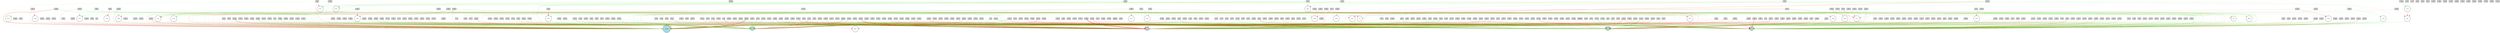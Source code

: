 digraph {
	node [fontsize=9 height=0.2 shape=circle width=0.2]
	x [fillcolor=lightgray shape=box style=filled]
	dx [fillcolor=lightgray shape=box style=filled]
	theta [fillcolor=lightgray shape=box style=filled]
	dtheta [fillcolor=lightgray shape=box style=filled]
	-5 [fillcolor=lightgray shape=box style=filled]
	-6 [fillcolor=lightgray shape=box style=filled]
	-7 [fillcolor=lightgray shape=box style=filled]
	-8 [fillcolor=lightgray shape=box style=filled]
	-9 [fillcolor=lightgray shape=box style=filled]
	-10 [fillcolor=lightgray shape=box style=filled]
	-11 [fillcolor=lightgray shape=box style=filled]
	-12 [fillcolor=lightgray shape=box style=filled]
	-13 [fillcolor=lightgray shape=box style=filled]
	-14 [fillcolor=lightgray shape=box style=filled]
	-15 [fillcolor=lightgray shape=box style=filled]
	-16 [fillcolor=lightgray shape=box style=filled]
	-17 [fillcolor=lightgray shape=box style=filled]
	-18 [fillcolor=lightgray shape=box style=filled]
	-19 [fillcolor=lightgray shape=box style=filled]
	-20 [fillcolor=lightgray shape=box style=filled]
	-21 [fillcolor=lightgray shape=box style=filled]
	-22 [fillcolor=lightgray shape=box style=filled]
	-23 [fillcolor=lightgray shape=box style=filled]
	-24 [fillcolor=lightgray shape=box style=filled]
	-25 [fillcolor=lightgray shape=box style=filled]
	-26 [fillcolor=lightgray shape=box style=filled]
	-27 [fillcolor=lightgray shape=box style=filled]
	-28 [fillcolor=lightgray shape=box style=filled]
	-29 [fillcolor=lightgray shape=box style=filled]
	-30 [fillcolor=lightgray shape=box style=filled]
	-31 [fillcolor=lightgray shape=box style=filled]
	-32 [fillcolor=lightgray shape=box style=filled]
	-33 [fillcolor=lightgray shape=box style=filled]
	-34 [fillcolor=lightgray shape=box style=filled]
	-35 [fillcolor=lightgray shape=box style=filled]
	-36 [fillcolor=lightgray shape=box style=filled]
	-37 [fillcolor=lightgray shape=box style=filled]
	-38 [fillcolor=lightgray shape=box style=filled]
	-39 [fillcolor=lightgray shape=box style=filled]
	-40 [fillcolor=lightgray shape=box style=filled]
	-41 [fillcolor=lightgray shape=box style=filled]
	-42 [fillcolor=lightgray shape=box style=filled]
	-43 [fillcolor=lightgray shape=box style=filled]
	-44 [fillcolor=lightgray shape=box style=filled]
	-45 [fillcolor=lightgray shape=box style=filled]
	-46 [fillcolor=lightgray shape=box style=filled]
	-47 [fillcolor=lightgray shape=box style=filled]
	-48 [fillcolor=lightgray shape=box style=filled]
	-49 [fillcolor=lightgray shape=box style=filled]
	-50 [fillcolor=lightgray shape=box style=filled]
	-51 [fillcolor=lightgray shape=box style=filled]
	-52 [fillcolor=lightgray shape=box style=filled]
	-53 [fillcolor=lightgray shape=box style=filled]
	-54 [fillcolor=lightgray shape=box style=filled]
	-55 [fillcolor=lightgray shape=box style=filled]
	-56 [fillcolor=lightgray shape=box style=filled]
	-57 [fillcolor=lightgray shape=box style=filled]
	-58 [fillcolor=lightgray shape=box style=filled]
	-59 [fillcolor=lightgray shape=box style=filled]
	-60 [fillcolor=lightgray shape=box style=filled]
	-61 [fillcolor=lightgray shape=box style=filled]
	-62 [fillcolor=lightgray shape=box style=filled]
	-63 [fillcolor=lightgray shape=box style=filled]
	-64 [fillcolor=lightgray shape=box style=filled]
	-65 [fillcolor=lightgray shape=box style=filled]
	-66 [fillcolor=lightgray shape=box style=filled]
	-67 [fillcolor=lightgray shape=box style=filled]
	-68 [fillcolor=lightgray shape=box style=filled]
	-69 [fillcolor=lightgray shape=box style=filled]
	-70 [fillcolor=lightgray shape=box style=filled]
	-71 [fillcolor=lightgray shape=box style=filled]
	-72 [fillcolor=lightgray shape=box style=filled]
	-73 [fillcolor=lightgray shape=box style=filled]
	-74 [fillcolor=lightgray shape=box style=filled]
	-75 [fillcolor=lightgray shape=box style=filled]
	-76 [fillcolor=lightgray shape=box style=filled]
	-77 [fillcolor=lightgray shape=box style=filled]
	-78 [fillcolor=lightgray shape=box style=filled]
	-79 [fillcolor=lightgray shape=box style=filled]
	-80 [fillcolor=lightgray shape=box style=filled]
	-81 [fillcolor=lightgray shape=box style=filled]
	-82 [fillcolor=lightgray shape=box style=filled]
	-83 [fillcolor=lightgray shape=box style=filled]
	-84 [fillcolor=lightgray shape=box style=filled]
	-85 [fillcolor=lightgray shape=box style=filled]
	-86 [fillcolor=lightgray shape=box style=filled]
	-87 [fillcolor=lightgray shape=box style=filled]
	-88 [fillcolor=lightgray shape=box style=filled]
	-89 [fillcolor=lightgray shape=box style=filled]
	-90 [fillcolor=lightgray shape=box style=filled]
	-91 [fillcolor=lightgray shape=box style=filled]
	-92 [fillcolor=lightgray shape=box style=filled]
	-93 [fillcolor=lightgray shape=box style=filled]
	-94 [fillcolor=lightgray shape=box style=filled]
	-95 [fillcolor=lightgray shape=box style=filled]
	-96 [fillcolor=lightgray shape=box style=filled]
	-97 [fillcolor=lightgray shape=box style=filled]
	-98 [fillcolor=lightgray shape=box style=filled]
	-99 [fillcolor=lightgray shape=box style=filled]
	-100 [fillcolor=lightgray shape=box style=filled]
	-101 [fillcolor=lightgray shape=box style=filled]
	-102 [fillcolor=lightgray shape=box style=filled]
	-103 [fillcolor=lightgray shape=box style=filled]
	-104 [fillcolor=lightgray shape=box style=filled]
	-105 [fillcolor=lightgray shape=box style=filled]
	-106 [fillcolor=lightgray shape=box style=filled]
	-107 [fillcolor=lightgray shape=box style=filled]
	-108 [fillcolor=lightgray shape=box style=filled]
	-109 [fillcolor=lightgray shape=box style=filled]
	-110 [fillcolor=lightgray shape=box style=filled]
	-111 [fillcolor=lightgray shape=box style=filled]
	-112 [fillcolor=lightgray shape=box style=filled]
	-113 [fillcolor=lightgray shape=box style=filled]
	-114 [fillcolor=lightgray shape=box style=filled]
	-115 [fillcolor=lightgray shape=box style=filled]
	-116 [fillcolor=lightgray shape=box style=filled]
	-117 [fillcolor=lightgray shape=box style=filled]
	-118 [fillcolor=lightgray shape=box style=filled]
	-119 [fillcolor=lightgray shape=box style=filled]
	-120 [fillcolor=lightgray shape=box style=filled]
	-121 [fillcolor=lightgray shape=box style=filled]
	-122 [fillcolor=lightgray shape=box style=filled]
	-123 [fillcolor=lightgray shape=box style=filled]
	-124 [fillcolor=lightgray shape=box style=filled]
	-125 [fillcolor=lightgray shape=box style=filled]
	-126 [fillcolor=lightgray shape=box style=filled]
	-127 [fillcolor=lightgray shape=box style=filled]
	-128 [fillcolor=lightgray shape=box style=filled]
	-129 [fillcolor=lightgray shape=box style=filled]
	-130 [fillcolor=lightgray shape=box style=filled]
	-131 [fillcolor=lightgray shape=box style=filled]
	-132 [fillcolor=lightgray shape=box style=filled]
	-133 [fillcolor=lightgray shape=box style=filled]
	-134 [fillcolor=lightgray shape=box style=filled]
	-135 [fillcolor=lightgray shape=box style=filled]
	-136 [fillcolor=lightgray shape=box style=filled]
	-137 [fillcolor=lightgray shape=box style=filled]
	-138 [fillcolor=lightgray shape=box style=filled]
	-139 [fillcolor=lightgray shape=box style=filled]
	-140 [fillcolor=lightgray shape=box style=filled]
	-141 [fillcolor=lightgray shape=box style=filled]
	-142 [fillcolor=lightgray shape=box style=filled]
	-143 [fillcolor=lightgray shape=box style=filled]
	-144 [fillcolor=lightgray shape=box style=filled]
	-145 [fillcolor=lightgray shape=box style=filled]
	-146 [fillcolor=lightgray shape=box style=filled]
	-147 [fillcolor=lightgray shape=box style=filled]
	-148 [fillcolor=lightgray shape=box style=filled]
	-149 [fillcolor=lightgray shape=box style=filled]
	-150 [fillcolor=lightgray shape=box style=filled]
	-151 [fillcolor=lightgray shape=box style=filled]
	-152 [fillcolor=lightgray shape=box style=filled]
	-153 [fillcolor=lightgray shape=box style=filled]
	-154 [fillcolor=lightgray shape=box style=filled]
	-155 [fillcolor=lightgray shape=box style=filled]
	-156 [fillcolor=lightgray shape=box style=filled]
	-157 [fillcolor=lightgray shape=box style=filled]
	-158 [fillcolor=lightgray shape=box style=filled]
	-159 [fillcolor=lightgray shape=box style=filled]
	-160 [fillcolor=lightgray shape=box style=filled]
	-161 [fillcolor=lightgray shape=box style=filled]
	-162 [fillcolor=lightgray shape=box style=filled]
	-163 [fillcolor=lightgray shape=box style=filled]
	-164 [fillcolor=lightgray shape=box style=filled]
	-165 [fillcolor=lightgray shape=box style=filled]
	-166 [fillcolor=lightgray shape=box style=filled]
	-167 [fillcolor=lightgray shape=box style=filled]
	-168 [fillcolor=lightgray shape=box style=filled]
	-169 [fillcolor=lightgray shape=box style=filled]
	-170 [fillcolor=lightgray shape=box style=filled]
	-171 [fillcolor=lightgray shape=box style=filled]
	-172 [fillcolor=lightgray shape=box style=filled]
	-173 [fillcolor=lightgray shape=box style=filled]
	-174 [fillcolor=lightgray shape=box style=filled]
	-175 [fillcolor=lightgray shape=box style=filled]
	-176 [fillcolor=lightgray shape=box style=filled]
	-177 [fillcolor=lightgray shape=box style=filled]
	-178 [fillcolor=lightgray shape=box style=filled]
	-179 [fillcolor=lightgray shape=box style=filled]
	-180 [fillcolor=lightgray shape=box style=filled]
	-181 [fillcolor=lightgray shape=box style=filled]
	-182 [fillcolor=lightgray shape=box style=filled]
	-183 [fillcolor=lightgray shape=box style=filled]
	-184 [fillcolor=lightgray shape=box style=filled]
	-185 [fillcolor=lightgray shape=box style=filled]
	-186 [fillcolor=lightgray shape=box style=filled]
	-187 [fillcolor=lightgray shape=box style=filled]
	-188 [fillcolor=lightgray shape=box style=filled]
	-189 [fillcolor=lightgray shape=box style=filled]
	-190 [fillcolor=lightgray shape=box style=filled]
	-191 [fillcolor=lightgray shape=box style=filled]
	-192 [fillcolor=lightgray shape=box style=filled]
	-193 [fillcolor=lightgray shape=box style=filled]
	-194 [fillcolor=lightgray shape=box style=filled]
	-195 [fillcolor=lightgray shape=box style=filled]
	-196 [fillcolor=lightgray shape=box style=filled]
	-197 [fillcolor=lightgray shape=box style=filled]
	-198 [fillcolor=lightgray shape=box style=filled]
	-199 [fillcolor=lightgray shape=box style=filled]
	-200 [fillcolor=lightgray shape=box style=filled]
	-201 [fillcolor=lightgray shape=box style=filled]
	-202 [fillcolor=lightgray shape=box style=filled]
	-203 [fillcolor=lightgray shape=box style=filled]
	-204 [fillcolor=lightgray shape=box style=filled]
	-205 [fillcolor=lightgray shape=box style=filled]
	-206 [fillcolor=lightgray shape=box style=filled]
	-207 [fillcolor=lightgray shape=box style=filled]
	-208 [fillcolor=lightgray shape=box style=filled]
	-209 [fillcolor=lightgray shape=box style=filled]
	-210 [fillcolor=lightgray shape=box style=filled]
	-211 [fillcolor=lightgray shape=box style=filled]
	-212 [fillcolor=lightgray shape=box style=filled]
	-213 [fillcolor=lightgray shape=box style=filled]
	-214 [fillcolor=lightgray shape=box style=filled]
	-215 [fillcolor=lightgray shape=box style=filled]
	-216 [fillcolor=lightgray shape=box style=filled]
	-217 [fillcolor=lightgray shape=box style=filled]
	-218 [fillcolor=lightgray shape=box style=filled]
	-219 [fillcolor=lightgray shape=box style=filled]
	-220 [fillcolor=lightgray shape=box style=filled]
	-221 [fillcolor=lightgray shape=box style=filled]
	-222 [fillcolor=lightgray shape=box style=filled]
	-223 [fillcolor=lightgray shape=box style=filled]
	-224 [fillcolor=lightgray shape=box style=filled]
	-225 [fillcolor=lightgray shape=box style=filled]
	-226 [fillcolor=lightgray shape=box style=filled]
	-227 [fillcolor=lightgray shape=box style=filled]
	-228 [fillcolor=lightgray shape=box style=filled]
	-229 [fillcolor=lightgray shape=box style=filled]
	-230 [fillcolor=lightgray shape=box style=filled]
	-231 [fillcolor=lightgray shape=box style=filled]
	-232 [fillcolor=lightgray shape=box style=filled]
	-233 [fillcolor=lightgray shape=box style=filled]
	-234 [fillcolor=lightgray shape=box style=filled]
	-235 [fillcolor=lightgray shape=box style=filled]
	-236 [fillcolor=lightgray shape=box style=filled]
	-237 [fillcolor=lightgray shape=box style=filled]
	-238 [fillcolor=lightgray shape=box style=filled]
	-239 [fillcolor=lightgray shape=box style=filled]
	-240 [fillcolor=lightgray shape=box style=filled]
	-241 [fillcolor=lightgray shape=box style=filled]
	-242 [fillcolor=lightgray shape=box style=filled]
	-243 [fillcolor=lightgray shape=box style=filled]
	-244 [fillcolor=lightgray shape=box style=filled]
	-245 [fillcolor=lightgray shape=box style=filled]
	-246 [fillcolor=lightgray shape=box style=filled]
	-247 [fillcolor=lightgray shape=box style=filled]
	-248 [fillcolor=lightgray shape=box style=filled]
	-249 [fillcolor=lightgray shape=box style=filled]
	-250 [fillcolor=lightgray shape=box style=filled]
	-251 [fillcolor=lightgray shape=box style=filled]
	-252 [fillcolor=lightgray shape=box style=filled]
	-253 [fillcolor=lightgray shape=box style=filled]
	-254 [fillcolor=lightgray shape=box style=filled]
	-255 [fillcolor=lightgray shape=box style=filled]
	-256 [fillcolor=lightgray shape=box style=filled]
	-257 [fillcolor=lightgray shape=box style=filled]
	-258 [fillcolor=lightgray shape=box style=filled]
	-259 [fillcolor=lightgray shape=box style=filled]
	-260 [fillcolor=lightgray shape=box style=filled]
	-261 [fillcolor=lightgray shape=box style=filled]
	-262 [fillcolor=lightgray shape=box style=filled]
	-263 [fillcolor=lightgray shape=box style=filled]
	-264 [fillcolor=lightgray shape=box style=filled]
	-265 [fillcolor=lightgray shape=box style=filled]
	-266 [fillcolor=lightgray shape=box style=filled]
	-267 [fillcolor=lightgray shape=box style=filled]
	-268 [fillcolor=lightgray shape=box style=filled]
	-269 [fillcolor=lightgray shape=box style=filled]
	-270 [fillcolor=lightgray shape=box style=filled]
	-271 [fillcolor=lightgray shape=box style=filled]
	-272 [fillcolor=lightgray shape=box style=filled]
	-273 [fillcolor=lightgray shape=box style=filled]
	-274 [fillcolor=lightgray shape=box style=filled]
	-275 [fillcolor=lightgray shape=box style=filled]
	-276 [fillcolor=lightgray shape=box style=filled]
	-277 [fillcolor=lightgray shape=box style=filled]
	-278 [fillcolor=lightgray shape=box style=filled]
	-279 [fillcolor=lightgray shape=box style=filled]
	-280 [fillcolor=lightgray shape=box style=filled]
	-281 [fillcolor=lightgray shape=box style=filled]
	-282 [fillcolor=lightgray shape=box style=filled]
	-283 [fillcolor=lightgray shape=box style=filled]
	-284 [fillcolor=lightgray shape=box style=filled]
	-285 [fillcolor=lightgray shape=box style=filled]
	-286 [fillcolor=lightgray shape=box style=filled]
	-287 [fillcolor=lightgray shape=box style=filled]
	-288 [fillcolor=lightgray shape=box style=filled]
	-289 [fillcolor=lightgray shape=box style=filled]
	-290 [fillcolor=lightgray shape=box style=filled]
	-291 [fillcolor=lightgray shape=box style=filled]
	-292 [fillcolor=lightgray shape=box style=filled]
	-293 [fillcolor=lightgray shape=box style=filled]
	-294 [fillcolor=lightgray shape=box style=filled]
	-295 [fillcolor=lightgray shape=box style=filled]
	-296 [fillcolor=lightgray shape=box style=filled]
	-297 [fillcolor=lightgray shape=box style=filled]
	-298 [fillcolor=lightgray shape=box style=filled]
	-299 [fillcolor=lightgray shape=box style=filled]
	-300 [fillcolor=lightgray shape=box style=filled]
	-301 [fillcolor=lightgray shape=box style=filled]
	-302 [fillcolor=lightgray shape=box style=filled]
	-303 [fillcolor=lightgray shape=box style=filled]
	-304 [fillcolor=lightgray shape=box style=filled]
	-305 [fillcolor=lightgray shape=box style=filled]
	-306 [fillcolor=lightgray shape=box style=filled]
	-307 [fillcolor=lightgray shape=box style=filled]
	-308 [fillcolor=lightgray shape=box style=filled]
	-309 [fillcolor=lightgray shape=box style=filled]
	-310 [fillcolor=lightgray shape=box style=filled]
	-311 [fillcolor=lightgray shape=box style=filled]
	-312 [fillcolor=lightgray shape=box style=filled]
	-313 [fillcolor=lightgray shape=box style=filled]
	-314 [fillcolor=lightgray shape=box style=filled]
	-315 [fillcolor=lightgray shape=box style=filled]
	-316 [fillcolor=lightgray shape=box style=filled]
	-317 [fillcolor=lightgray shape=box style=filled]
	-318 [fillcolor=lightgray shape=box style=filled]
	-319 [fillcolor=lightgray shape=box style=filled]
	-320 [fillcolor=lightgray shape=box style=filled]
	-321 [fillcolor=lightgray shape=box style=filled]
	-322 [fillcolor=lightgray shape=box style=filled]
	-323 [fillcolor=lightgray shape=box style=filled]
	-324 [fillcolor=lightgray shape=box style=filled]
	-325 [fillcolor=lightgray shape=box style=filled]
	-326 [fillcolor=lightgray shape=box style=filled]
	-327 [fillcolor=lightgray shape=box style=filled]
	-328 [fillcolor=lightgray shape=box style=filled]
	-329 [fillcolor=lightgray shape=box style=filled]
	-330 [fillcolor=lightgray shape=box style=filled]
	-331 [fillcolor=lightgray shape=box style=filled]
	-332 [fillcolor=lightgray shape=box style=filled]
	-333 [fillcolor=lightgray shape=box style=filled]
	-334 [fillcolor=lightgray shape=box style=filled]
	-335 [fillcolor=lightgray shape=box style=filled]
	-336 [fillcolor=lightgray shape=box style=filled]
	-337 [fillcolor=lightgray shape=box style=filled]
	-338 [fillcolor=lightgray shape=box style=filled]
	-339 [fillcolor=lightgray shape=box style=filled]
	-340 [fillcolor=lightgray shape=box style=filled]
	-341 [fillcolor=lightgray shape=box style=filled]
	-342 [fillcolor=lightgray shape=box style=filled]
	-343 [fillcolor=lightgray shape=box style=filled]
	-344 [fillcolor=lightgray shape=box style=filled]
	-345 [fillcolor=lightgray shape=box style=filled]
	-346 [fillcolor=lightgray shape=box style=filled]
	-347 [fillcolor=lightgray shape=box style=filled]
	-348 [fillcolor=lightgray shape=box style=filled]
	-349 [fillcolor=lightgray shape=box style=filled]
	-350 [fillcolor=lightgray shape=box style=filled]
	-351 [fillcolor=lightgray shape=box style=filled]
	-352 [fillcolor=lightgray shape=box style=filled]
	-353 [fillcolor=lightgray shape=box style=filled]
	-354 [fillcolor=lightgray shape=box style=filled]
	-355 [fillcolor=lightgray shape=box style=filled]
	-356 [fillcolor=lightgray shape=box style=filled]
	-357 [fillcolor=lightgray shape=box style=filled]
	-358 [fillcolor=lightgray shape=box style=filled]
	-359 [fillcolor=lightgray shape=box style=filled]
	-360 [fillcolor=lightgray shape=box style=filled]
	-361 [fillcolor=lightgray shape=box style=filled]
	-362 [fillcolor=lightgray shape=box style=filled]
	-363 [fillcolor=lightgray shape=box style=filled]
	-364 [fillcolor=lightgray shape=box style=filled]
	control [fillcolor=lightblue style=filled]
	1 [fillcolor=lightblue style=filled]
	2 [fillcolor=lightblue style=filled]
	3 [fillcolor=lightblue style=filled]
	4 [fillcolor=lightblue style=filled]
	4608 [fillcolor=white style=filled]
	4994 [fillcolor=white style=filled]
	3723 [fillcolor=white style=filled]
	4875 [fillcolor=white style=filled]
	3088 [fillcolor=white style=filled]
	4248 [fillcolor=white style=filled]
	4775 [fillcolor=white style=filled]
	5416 [fillcolor=white style=filled]
	5289 [fillcolor=white style=filled]
	4525 [fillcolor=white style=filled]
	4398 [fillcolor=white style=filled]
	2992 [fillcolor=white style=filled]
	2483 [fillcolor=white style=filled]
	5045 [fillcolor=white style=filled]
	3642 [fillcolor=white style=filled]
	447 [fillcolor=white style=filled]
	1223 [fillcolor=white style=filled]
	4167 [fillcolor=white style=filled]
	3786 [fillcolor=white style=filled]
	4439 [fillcolor=white style=filled]
	3550 [fillcolor=white style=filled]
	4579 [fillcolor=white style=filled]
	2277 [fillcolor=white style=filled]
	5349 [fillcolor=white style=filled]
	5103 [fillcolor=white style=filled]
	3184 [fillcolor=white style=filled]
	3696 [fillcolor=white style=filled]
	114 [fillcolor=white style=filled]
	3956 [fillcolor=white style=filled]
	3579 [fillcolor=white style=filled]
	-147 -> 1 [color=green penwidth=0.23354253539223757 style=solid]
	-223 -> control [color=red penwidth=0.13681524615977517 style=dotted]
	-150 -> control [color=red penwidth=0.4736881911052 style=solid]
	-276 -> 4 [color=red penwidth=1.064255213774816 style=solid]
	-97 -> 3 [color=green penwidth=0.6790473020042065 style=solid]
	-287 -> 3 [color=green penwidth=0.17621821914713684 style=dotted]
	-213 -> 1 [color=red penwidth=0.18440069172878676 style=dotted]
	-364 -> control [color=green penwidth=0.3071714547128407 style=dotted]
	-329 -> 3 [color=green penwidth=0.17872841484495303 style=dotted]
	-246 -> control [color=green penwidth=0.2331630639262816 style=solid]
	-236 -> 2 [color=red penwidth=0.3447303722002526 style=solid]
	-149 -> control [color=red penwidth=0.38780025753083136 style=solid]
	-294 -> 3 [color=red penwidth=0.6465669995462092 style=solid]
	-194 -> control [color=red penwidth=0.597378797319192 style=dotted]
	-164 -> 3 [color=red penwidth=0.3131807045505096 style=dotted]
	-285 -> 1 [color=red penwidth=0.45625495271371597 style=dotted]
	-273 -> 4 [color=green penwidth=0.274269382801911 style=solid]
	-53 -> 3 [color=green penwidth=0.3553517614681835 style=solid]
	-87 -> 4 [color=red penwidth=1.138359222269027 style=solid]
	-257 -> 4 [color=red penwidth=0.4073946938501042 style=solid]
	-98 -> control [color=green penwidth=0.25319189582598944 style=dotted]
	-241 -> 1 [color=green penwidth=0.2957120657783524 style=solid]
	-106 -> 4 [color=red penwidth=0.2436331030013321 style=dotted]
	-89 -> 2 [color=red penwidth=0.2223748093209426 style=dotted]
	-37 -> 3 [color=green penwidth=0.677876970117819 style=solid]
	-143 -> 4 [color=red penwidth=0.37679153702781765 style=dotted]
	-11 -> 4 [color=green penwidth=0.8448153556051468 style=solid]
	-176 -> 2 [color=green penwidth=0.18431316170577228 style=solid]
	-281 -> 4 [color=green penwidth=0.12633480911349879 style=dotted]
	-286 -> 1 [color=red penwidth=0.6725816057426274 style=dotted]
	-295 -> 1 [color=red penwidth=0.19329939703382637 style=solid]
	-298 -> 4 [color=green penwidth=0.2856979778651326 style=solid]
	-357 -> control [color=red penwidth=0.3732016441010547 style=solid]
	-113 -> 2 [color=red penwidth=0.49657842105267214 style=solid]
	-188 -> 1 [color=green penwidth=0.8180260505252069 style=solid]
	-252 -> 4 [color=green penwidth=0.22452663475464418 style=solid]
	-302 -> control [color=red penwidth=0.30118958186682654 style=solid]
	theta -> 4 [color=red penwidth=0.6560919593391644 style=dotted]
	-335 -> 1 [color=green penwidth=0.20077547940923368 style=dotted]
	-228 -> control [color=green penwidth=0.5937953858386118 style=solid]
	-187 -> 3 [color=green penwidth=0.11418399418943657 style=solid]
	-97 -> 4 [color=green penwidth=0.33755841895882965 style=dotted]
	-225 -> 1 [color=green penwidth=0.2529352540049826 style=dotted]
	-29 -> 3 [color=green penwidth=0.38481758205517935 style=dotted]
	-127 -> control [color=red penwidth=0.33569357640331887 style=solid]
	-148 -> 3 [color=green penwidth=0.3233261914571504 style=dotted]
	-230 -> control [color=red penwidth=0.5390141707800965 style=dotted]
	-9 -> control [color=red penwidth=0.4920737724331219 style=solid]
	-211 -> 4 [color=green penwidth=0.25282011298483825 style=solid]
	-308 -> 3 [color=green penwidth=0.4302799613948205 style=solid]
	-119 -> control [color=green penwidth=0.37193216566224285 style=solid]
	-280 -> 4 [color=green penwidth=0.34752626458210645 style=dotted]
	-151 -> 4 [color=red penwidth=0.13535259060185842 style=solid]
	-324 -> 1 [color=green penwidth=0.45548856115874425 style=solid]
	-97 -> 2 [color=green penwidth=0.1519306836171352 style=solid]
	-263 -> 4 [color=red penwidth=0.15665003234665328 style=solid]
	-348 -> 2 [color=green penwidth=0.20898748329960404 style=solid]
	-115 -> control [color=red penwidth=0.3452192626286267 style=solid]
	-245 -> 2 [color=green penwidth=0.3172932596286321 style=solid]
	-362 -> control [color=green penwidth=0.35332493834186973 style=solid]
	-97 -> 1 [color=red penwidth=0.27998947472163827 style=dotted]
	-229 -> 3 [color=red penwidth=0.36614333074151806 style=solid]
	-158 -> control [color=red penwidth=0.31612612717370575 style=solid]
	-248 -> 4 [color=green penwidth=0.12512170186918067 style=solid]
	-231 -> 2 [color=green penwidth=0.20714352204892678 style=solid]
	-320 -> 2 [color=green penwidth=0.3269118150803126 style=solid]
	-171 -> 2 [color=green penwidth=0.4180957054150559 style=solid]
	-315 -> 4 [color=red penwidth=0.25884741653692445 style=solid]
	-177 -> 3 [color=red penwidth=0.5547201030970298 style=solid]
	-208 -> 2 [color=green penwidth=0.31333057787527174 style=solid]
	-230 -> 4 [color=red penwidth=0.21298089245578905 style=solid]
	-110 -> 2 [color=green penwidth=0.10720213270373531 style=solid]
	-291 -> 4 [color=green penwidth=0.4174819323190144 style=solid]
	-328 -> control [color=green penwidth=0.1149592224633032 style=solid]
	-283 -> control [color=red penwidth=0.16434242796099632 style=dotted]
	-161 -> 2 [color=red penwidth=0.24775159473677974 style=solid]
	-119 -> 1 [color=green penwidth=0.5044181675507753 style=solid]
	-275 -> 1 [color=green penwidth=0.16971586048767645 style=solid]
	-32 -> control [color=red penwidth=0.20448571301664967 style=solid]
	-133 -> 1 [color=green penwidth=0.4858280815117595 style=solid]
	-162 -> 1 [color=red penwidth=0.4586121804968314 style=solid]
	-230 -> 1 [color=green penwidth=0.1175183305392959 style=solid]
	-293 -> 4 [color=green penwidth=0.6186004296776159 style=solid]
	-192 -> 4 [color=green penwidth=0.10480798425343404 style=dotted]
	-30 -> 3 [color=red penwidth=0.4806678928469612 style=solid]
	dx -> 1 [color=green penwidth=0.26751576404313127 style=solid]
	-319 -> 3 [color=green penwidth=0.3758489433995714 style=dotted]
	-118 -> 2 [color=green penwidth=0.15950737807135767 style=dotted]
	-336 -> 4 [color=red penwidth=0.19337155057423971 style=solid]
	-34 -> control [color=red penwidth=0.24213086874972187 style=solid]
	-125 -> control [color=red penwidth=0.46255054524642925 style=dotted]
	-81 -> 4 [color=green penwidth=0.4070616222978324 style=solid]
	-169 -> control [color=green penwidth=0.13125755882100848 style=solid]
	-67 -> 2 [color=green penwidth=0.3674378579774299 style=solid]
	-106 -> 1 [color=red penwidth=0.10710053591925597 style=dotted]
	-161 -> 4 [color=red penwidth=0.41467172416390385 style=dotted]
	-126 -> control [color=green penwidth=0.17468996896388356 style=solid]
	-107 -> 3 [color=green penwidth=0.26434702980711866 style=dotted]
	-102 -> 4 [color=green penwidth=0.6281877021370241 style=solid]
	-178 -> 3 [color=red penwidth=0.11464232851025286 style=solid]
	-53 -> 1 [color=green penwidth=0.1436874371701773 style=solid]
	-117 -> control [color=red penwidth=0.2790255202216322 style=dotted]
	-329 -> 1 [color=green penwidth=0.14523718974554034 style=dotted]
	-279 -> 3 [color=green penwidth=0.33414403224977907 style=solid]
	-203 -> 3 [color=red penwidth=0.20693115528675893 style=solid]
	-303 -> control [color=red penwidth=0.1144780158761242 style=solid]
	-168 -> 1 [color=green penwidth=0.21455604249044682 style=dotted]
	-167 -> control [color=red penwidth=0.21147488065383435 style=solid]
	-165 -> 3 [color=red penwidth=0.1527572134196175 style=solid]
	-54 -> 1 [color=red penwidth=0.9367051708886326 style=dotted]
	-338 -> 2 [color=green penwidth=0.34459710571708935 style=solid]
	-69 -> 3 [color=green penwidth=0.25521042546967243 style=solid]
	-243 -> 3 [color=red penwidth=0.17903429277412808 style=solid]
	-28 -> 3 [color=red penwidth=0.34326004342760896 style=dotted]
	-320 -> 1 [color=green penwidth=0.47648126571319227 style=dotted]
	-183 -> 4 [color=red penwidth=0.23730210423190612 style=dotted]
	-338 -> 4 [color=green penwidth=0.43680684606399334 style=dotted]
	-160 -> 4 [color=green penwidth=0.37201031680725116 style=solid]
	-320 -> 3 [color=red penwidth=0.24834452807787455 style=solid]
	-314 -> control [color=green penwidth=0.11321032728411606 style=solid]
	-247 -> 4 [color=green penwidth=0.15400053848560202 style=dotted]
	-135 -> 4 [color=green penwidth=0.3241991870133899 style=solid]
	-51 -> 1 [color=red penwidth=0.3990773559466593 style=dotted]
	-341 -> 2 [color=red penwidth=1.1513282729406653 style=dotted]
	-360 -> control [color=green penwidth=0.17543490898913208 style=solid]
	-301 -> 3 [color=red penwidth=0.15524398088553043 style=solid]
	-330 -> 3 [color=red penwidth=0.4649041127183149 style=solid]
	-260 -> 1 [color=red penwidth=0.5870278471106538 style=dotted]
	-12 -> 4 [color=red penwidth=0.30492191439879635 style=dotted]
	-92 -> control [color=green penwidth=0.2225476294624707 style=solid]
	-252 -> 3 [color=red penwidth=0.23628922933372373 style=dotted]
	-212 -> 1 [color=green penwidth=0.22433381313411443 style=solid]
	-22 -> 2 [color=green penwidth=0.260525783317335 style=dotted]
	-279 -> 1 [color=green penwidth=0.21397256472989334 style=solid]
	-219 -> 4 [color=green penwidth=0.6881456923785183 style=dotted]
	-123 -> 3 [color=red penwidth=0.1795339053250138 style=solid]
	-173 -> 1 [color=red penwidth=0.3338597245260744 style=solid]
	-269 -> 3 [color=green penwidth=0.5025448976136168 style=dotted]
	-348 -> control [color=red penwidth=0.23382576560879734 style=solid]
	-327 -> 4 [color=green penwidth=0.1838242664734127 style=dotted]
	-246 -> 2 [color=red penwidth=2.3381033765263646 style=solid]
	-10 -> 1 [color=red penwidth=0.36507423252952653 style=solid]
	-241 -> control [color=green penwidth=0.3662802614960644 style=solid]
	-57 -> 1 [color=red penwidth=0.25133727935550065 style=dotted]
	-112 -> control [color=green penwidth=0.15589995107352528 style=solid]
	-296 -> 4 [color=green penwidth=1.0261344433574722 style=solid]
	-100 -> 4 [color=red penwidth=0.42831512264769134 style=dotted]
	-25 -> 1 [color=red penwidth=0.7067303179982101 style=solid]
	-74 -> 4 [color=green penwidth=0.4254666655997047 style=dotted]
	-156 -> 2 [color=red penwidth=0.6106706031670517 style=solid]
	-343 -> 3 [color=red penwidth=0.22590895090854896 style=solid]
	-234 -> 4 [color=green penwidth=0.4498559689012722 style=dotted]
	-153 -> 2 [color=green penwidth=0.6977199224945165 style=solid]
	-10 -> 2 [color=red penwidth=0.1840486141683239 style=dotted]
	-55 -> 2 [color=red penwidth=0.4549367977446117 style=dotted]
	-201 -> 3 [color=green penwidth=0.37154952312112877 style=dotted]
	-169 -> 2 [color=green penwidth=0.2540239351215173 style=solid]
	-164 -> 4 [color=green penwidth=0.6369657534604393 style=solid]
	-163 -> 3 [color=red penwidth=0.4689675559187597 style=dotted]
	-313 -> 1 [color=green penwidth=0.3602659443258125 style=solid]
	-279 -> control [color=green penwidth=0.13427445476631933 style=solid]
	-253 -> 2 [color=red penwidth=0.28919466982149766 style=solid]
	-63 -> control [color=green penwidth=0.22207307002189103 style=solid]
	-124 -> 4 [color=green penwidth=0.3542113639318679 style=dotted]
	-237 -> control [color=green penwidth=0.16733727294035053 style=solid]
	-90 -> 2 [color=red penwidth=0.38418318789833217 style=dotted]
	-341 -> 1 [color=green penwidth=0.17333129974439584 style=dotted]
	-92 -> 4 [color=red penwidth=0.1980256022894586 style=solid]
	-136 -> 1 [color=green penwidth=0.12678063153407465 style=dotted]
	-48 -> control [color=red penwidth=0.3493923485333478 style=solid]
	-102 -> 1 [color=red penwidth=0.9086646926987096 style=dotted]
	-287 -> 4 [color=green penwidth=0.25237685570627155 style=solid]
	-137 -> 1 [color=red penwidth=0.33612787570897784 style=solid]
	-131 -> 3 [color=green penwidth=0.1513646852052753 style=dotted]
	-169 -> 1 [color=red penwidth=0.45575144303001625 style=solid]
	-23 -> 1 [color=green penwidth=0.16530073295189524 style=solid]
	-240 -> 3 [color=red penwidth=0.31658042638586786 style=dotted]
	-176 -> 4 [color=red penwidth=0.865400993942772 style=solid]
	-310 -> 4 [color=green penwidth=0.3063252194580599 style=dotted]
	-8 -> control [color=green penwidth=0.26427654436062253 style=solid]
	-285 -> 3 [color=green penwidth=0.2418376169442182 style=dotted]
	-256 -> 4 [color=green penwidth=0.2141387970312604 style=solid]
	-105 -> 1 [color=green penwidth=0.597064118940741 style=solid]
	-103 -> control [color=green penwidth=0.11686603693772332 style=solid]
	-327 -> 3 [color=green penwidth=1.0514293618412978 style=solid]
	-148 -> 1 [color=red penwidth=0.4410786813746437 style=solid]
	-309 -> 3 [color=green penwidth=0.21975679585099944 style=solid]
	-179 -> control [color=red penwidth=0.16274216848429512 style=dotted]
	-277 -> 4 [color=red penwidth=0.5070012246091667 style=dotted]
	-327 -> control [color=green penwidth=0.5495556762459721 style=dotted]
	-302 -> 2 [color=green penwidth=0.613592237314975 style=solid]
	-280 -> control [color=green penwidth=0.10833102275055304 style=dotted]
	-38 -> control [color=green penwidth=0.29849583595161283 style=solid]
	-287 -> 2 [color=red penwidth=0.45918553424389763 style=solid]
	-224 -> control [color=red penwidth=0.41035785163781213 style=solid]
	-307 -> control [color=green penwidth=0.26427581543135337 style=solid]
	-122 -> 4 [color=red penwidth=0.40420896862182454 style=solid]
	-85 -> control [color=green penwidth=0.5466326469757865 style=solid]
	-157 -> 4 [color=red penwidth=0.2086903383058692 style=dotted]
	-318 -> control [color=red penwidth=1.0402391377375417 style=solid]
	-253 -> 1 [color=green penwidth=0.21610824209397342 style=dotted]
	-24 -> control [color=red penwidth=0.13021669911999198 style=dotted]
	-78 -> 3 [color=red penwidth=0.3875578755952116 style=dotted]
	-116 -> 1 [color=red penwidth=0.26202125495290773 style=solid]
	-148 -> control [color=green penwidth=0.27881654428686337 style=dotted]
	-212 -> control [color=green penwidth=0.2574383215712452 style=solid]
	-62 -> 1 [color=green penwidth=0.653602451607852 style=solid]
	-193 -> 3 [color=green penwidth=0.15638952966766978 style=dotted]
	-252 -> 2 [color=green penwidth=0.4054181042005629 style=solid]
	-345 -> control [color=green penwidth=0.11901023600750885 style=solid]
	-103 -> 3 [color=red penwidth=0.24506778030044524 style=dotted]
	-224 -> 4 [color=green penwidth=0.7622362930138659 style=solid]
	-280 -> 2 [color=red penwidth=0.19094637913236603 style=dotted]
	-207 -> 2 [color=green penwidth=0.18128225768473882 style=solid]
	-216 -> 3 [color=red penwidth=0.9003050891025098 style=solid]
	-145 -> control [color=red penwidth=0.12492176923233697 style=dotted]
	-248 -> control [color=red penwidth=0.3450425732951454 style=solid]
	-219 -> control [color=red penwidth=0.23530814421872273 style=dotted]
	-239 -> 3 [color=red penwidth=0.6677900013233878 style=solid]
	-238 -> control [color=red penwidth=0.265017289037087 style=solid]
	-282 -> control [color=red penwidth=0.28389736147433553 style=dotted]
	-196 -> control [color=green penwidth=0.5572686911650225 style=dotted]
	-170 -> 3 [color=red penwidth=0.17416686956384467 style=solid]
	-16 -> 3 [color=green penwidth=0.16609742877349065 style=solid]
	-342 -> 4 [color=green penwidth=0.23679839356131802 style=solid]
	-84 -> control [color=red penwidth=0.19672455487846235 style=solid]
	-262 -> control [color=green penwidth=0.12901159590692635 style=solid]
	-25 -> control [color=red penwidth=0.24159674803996975 style=solid]
	-201 -> control [color=red penwidth=0.34007975625492204 style=dotted]
	-107 -> 4 [color=red penwidth=0.16280333603884523 style=solid]
	-39 -> 4 [color=green penwidth=0.17865336085066885 style=dotted]
	-42 -> 1 [color=green penwidth=0.3009662410212113 style=solid]
	-133 -> 3 [color=red penwidth=0.22288848576137327 style=dotted]
	-207 -> 3 [color=green penwidth=0.22577683168729404 style=solid]
	-85 -> 1 [color=green penwidth=0.2712713540221555 style=solid]
	-364 -> 2 [color=red penwidth=0.18477011121894643 style=solid]
	-93 -> 4 [color=red penwidth=0.33087459596367785 style=dotted]
	-80 -> 4 [color=red penwidth=0.16224572128467163 style=solid]
	-231 -> control [color=red penwidth=0.31946759397105284 style=solid]
	-159 -> 1 [color=red penwidth=0.13788734708045763 style=solid]
	-20 -> control [color=red penwidth=0.2581271834388874 style=solid]
	-296 -> 1 [color=green penwidth=0.5441727439233756 style=dotted]
	-258 -> control [color=green penwidth=0.27665189434499515 style=dotted]
	-62 -> 4 [color=red penwidth=0.6170390791495012 style=solid]
	-100 -> 2 [color=green penwidth=0.40696167190942656 style=solid]
	-338 -> control [color=red penwidth=0.3374678569202533 style=dotted]
	-292 -> 2 [color=red penwidth=0.42743294926029296 style=solid]
	-348 -> 1 [color=green penwidth=0.6741351425479125 style=solid]
	-358 -> 3 [color=green penwidth=0.19635617942966643 style=solid]
	-81 -> 2 [color=green penwidth=0.10645262367153101 style=solid]
	-76 -> 4 [color=red penwidth=0.393208158127896 style=dotted]
	-54 -> 3 [color=red penwidth=0.16001684292955692 style=dotted]
	-300 -> 4 [color=green penwidth=0.49517096442200503 style=solid]
	-208 -> 1 [color=green penwidth=0.6569133498693955 style=solid]
	-179 -> 1 [color=red penwidth=0.12138966001809678 style=dotted]
	-162 -> control [color=red penwidth=0.34612368033179786 style=solid]
	-177 -> 4 [color=green penwidth=0.44569482898434076 style=solid]
	-277 -> 2 [color=red penwidth=0.5954135159433614 style=solid]
	-113 -> control [color=red penwidth=0.3429290354727322 style=solid]
	-62 -> control [color=red penwidth=0.15005818349083733 style=dotted]
	-87 -> control [color=green penwidth=0.2637941272582449 style=solid]
	-356 -> 4 [color=red penwidth=0.16186209315139305 style=dotted]
	-181 -> 2 [color=green penwidth=0.24449970487671882 style=solid]
	-65 -> 3 [color=red penwidth=0.39189736752574944 style=solid]
	-36 -> 2 [color=red penwidth=0.4660144825938567 style=solid]
	-225 -> 3 [color=red penwidth=0.1375150217707335 style=solid]
	-192 -> 1 [color=red penwidth=0.16197476189051901 style=solid]
	-350 -> 2 [color=red penwidth=0.16092367754276676 style=dotted]
	-15 -> 2 [color=green penwidth=0.4128899574604674 style=solid]
	-8 -> 3 [color=green penwidth=0.13906993177225827 style=solid]
	-19 -> 4 [color=red penwidth=0.20242253166453142 style=solid]
	-177 -> control [color=red penwidth=0.19986183580832045 style=solid]
	-293 -> 3 [color=green penwidth=0.6119015660100976 style=solid]
	-248 -> 1 [color=red penwidth=0.27776293244517325 style=dotted]
	-71 -> 4 [color=red penwidth=0.7884942215887175 style=dotted]
	-233 -> 3 [color=red penwidth=0.1569807734642339 style=solid]
	-25 -> 3 [color=green penwidth=0.22499590782506962 style=solid]
	-311 -> 1 [color=green penwidth=0.16579229385046101 style=solid]
	-26 -> 2 [color=green penwidth=0.5093408623481073 style=solid]
	-81 -> control [color=red penwidth=0.19665889254758281 style=solid]
	-313 -> 4 [color=red penwidth=0.534454655444575 style=dotted]
	-363 -> control [color=green penwidth=0.10919311533906177 style=dotted]
	-298 -> 2 [color=red penwidth=0.27790587515647036 style=dotted]
	-359 -> 1 [color=red penwidth=0.26896883608083944 style=solid]
	-340 -> 4 [color=green penwidth=0.47409425812273187 style=solid]
	-94 -> control [color=red penwidth=0.28547890424869504 style=solid]
	-165 -> 2 [color=red penwidth=0.10433341375208668 style=solid]
	-252 -> 1 [color=green penwidth=0.10516830470572423 style=solid]
	-111 -> 2 [color=green penwidth=0.6864314303137161 style=solid]
	-50 -> control [color=red penwidth=0.3051979158661481 style=dotted]
	-138 -> 2 [color=green penwidth=0.23136268680756888 style=solid]
	-332 -> 4 [color=red penwidth=0.8973162663657321 style=solid]
	-346 -> 1 [color=green penwidth=0.34967846030679584 style=dotted]
	-77 -> 4 [color=green penwidth=0.13552082887703765 style=dotted]
	-274 -> 4 [color=green penwidth=0.44597739884353627 style=dotted]
	-341 -> 3 [color=red penwidth=0.19747691092022407 style=solid]
	-162 -> 4 [color=green penwidth=0.6942874891728874 style=dotted]
	-189 -> 2 [color=red penwidth=0.1191336938788578 style=dotted]
	-19 -> 2 [color=green penwidth=0.18708835676898392 style=solid]
	-13 -> 2 [color=red penwidth=0.29201324667650935 style=solid]
	-317 -> 3 [color=red penwidth=0.327777385537836 style=solid]
	-93 -> 1 [color=green penwidth=0.7032072790728914 style=solid]
	-119 -> 2 [color=green penwidth=0.3313816020996647 style=dotted]
	-336 -> control [color=green penwidth=0.865074317421641 style=solid]
	-175 -> control [color=green penwidth=0.14380291242537607 style=dotted]
	-131 -> 1 [color=green penwidth=0.15881450421105187 style=solid]
	-45 -> 2 [color=green penwidth=0.3234223434177111 style=solid]
	-299 -> control [color=red penwidth=1.7877071897810006 style=solid]
	-35 -> control [color=red penwidth=0.3497936450467856 style=solid]
	-266 -> 2 [color=red penwidth=0.2362900303039802 style=solid]
	-249 -> 3 [color=green penwidth=0.15937591533914078 style=solid]
	-178 -> 4 [color=red penwidth=0.263979844547777 style=solid]
	-355 -> control [color=red penwidth=0.4126332535611493 style=solid]
	-116 -> 2 [color=green penwidth=0.29158312813269716 style=dotted]
	-291 -> 3 [color=green penwidth=0.12358086451692868 style=solid]
	-33 -> control [color=green penwidth=0.1431043583472666 style=dotted]
	-249 -> control [color=red penwidth=0.6682646932319632 style=solid]
	-201 -> 4 [color=red penwidth=0.5070805236199506 style=dotted]
	-347 -> 3 [color=red penwidth=0.15737176733504368 style=dotted]
	-160 -> 3 [color=green penwidth=0.5087504389538334 style=solid]
	-227 -> control [color=red penwidth=0.1113960235163827 style=solid]
	-137 -> 2 [color=green penwidth=0.20053697326074182 style=solid]
	-56 -> 2 [color=green penwidth=0.15085092912503348 style=solid]
	-264 -> 2 [color=red penwidth=0.48415547776394874 style=dotted]
	-114 -> 1 [color=green penwidth=0.37540116435654325 style=solid]
	-269 -> control [color=green penwidth=0.5989419144633554 style=solid]
	-293 -> control [color=red penwidth=0.35288272336928894 style=solid]
	-213 -> 2 [color=green penwidth=0.7386609378355254 style=solid]
	-343 -> 2 [color=green penwidth=0.29222348750717797 style=solid]
	-275 -> control [color=green penwidth=0.27604528181794963 style=solid]
	-129 -> control [color=green penwidth=0.6679791065502464 style=solid]
	-14 -> control [color=red penwidth=0.2743819335060077 style=solid]
	-250 -> control [color=red penwidth=0.34199112206014937 style=solid]
	-301 -> control [color=red penwidth=0.5440684409378294 style=solid]
	-46 -> 2 [color=green penwidth=0.44500707755955493 style=solid]
	-263 -> control [color=red penwidth=0.2513728569934668 style=solid]
	-141 -> control [color=red penwidth=0.44822177399892005 style=solid]
	-237 -> 2 [color=green penwidth=0.36379285712633536 style=solid]
	-156 -> 1 [color=green penwidth=0.7944177725287996 style=dotted]
	-79 -> 2 [color=green penwidth=0.20762297611793837 style=solid]
	-38 -> 3 [color=red penwidth=0.3890158037664422 style=solid]
	-154 -> 3 [color=green penwidth=0.2291729061627624 style=solid]
	-47 -> 1 [color=green penwidth=0.17176811677687864 style=dotted]
	-213 -> 4 [color=green penwidth=0.34748628715463403 style=dotted]
	-30 -> 1 [color=green penwidth=0.2228039773868104 style=dotted]
	-311 -> 3 [color=green penwidth=0.45322578994217044 style=solid]
	-59 -> 3 [color=red penwidth=0.11601704700236554 style=dotted]
	-99 -> control [color=green penwidth=0.1705704860554056 style=solid]
	-139 -> 2 [color=red penwidth=0.46639876300920946 style=dotted]
	-209 -> 4 [color=red penwidth=0.701405860175784 style=solid]
	-239 -> 1 [color=green penwidth=0.10372841636085475 style=solid]
	-158 -> 1 [color=red penwidth=0.5572057107483651 style=solid]
	-63 -> 3 [color=green penwidth=0.2315774393093608 style=solid]
	-37 -> 4 [color=green penwidth=0.43135446796128196 style=solid]
	-244 -> 2 [color=green penwidth=0.37277575913329797 style=solid]
	-319 -> 1 [color=green penwidth=0.27947191679472816 style=dotted]
	-37 -> 1 [color=green penwidth=0.3329922579036626 style=dotted]
	-128 -> control [color=red penwidth=0.5393210317242307 style=solid]
	-154 -> 4 [color=red penwidth=0.1975249690092763 style=solid]
	-49 -> 1 [color=red penwidth=0.23552247672906285 style=solid]
	-314 -> 4 [color=green penwidth=0.20520946099715878 style=dotted]
	-39 -> 3 [color=green penwidth=0.27418369485073524 style=dotted]
	-10 -> 3 [color=green penwidth=0.19056170820540042 style=solid]
	-167 -> 2 [color=green penwidth=0.30286941665654055 style=solid]
	-339 -> 4 [color=green penwidth=0.7683916353880038 style=dotted]
	-80 -> control [color=red penwidth=0.2897941666768753 style=solid]
	-228 -> 1 [color=green penwidth=0.1120316771876671 style=dotted]
	-78 -> 2 [color=red penwidth=0.7111543548337563 style=dotted]
	-326 -> 1 [color=red penwidth=0.3531239972617848 style=dotted]
	-111 -> 4 [color=red penwidth=0.14790637399617285 style=solid]
	-72 -> 3 [color=red penwidth=0.26672067948263545 style=solid]
	-149 -> 4 [color=red penwidth=0.13703108059441238 style=solid]
	-323 -> 1 [color=green penwidth=0.3480817966052947 style=dotted]
	-26 -> 4 [color=red penwidth=0.49940028112491297 style=solid]
	-307 -> 1 [color=red penwidth=0.16839210882008854 style=solid]
	-191 -> 3 [color=green penwidth=0.4162584111451543 style=dotted]
	-258 -> 4 [color=red penwidth=0.29386731558845414 style=solid]
	-126 -> 1 [color=green penwidth=0.14844323187567737 style=solid]
	theta -> 1 [color=red penwidth=0.39265979708530907 style=dotted]
	-318 -> 3 [color=green penwidth=0.15833170199259744 style=solid]
	-88 -> 1 [color=green penwidth=0.20529179172526874 style=dotted]
	-101 -> 1 [color=red penwidth=0.1730825440347908 style=dotted]
	-188 -> control [color=red penwidth=0.29317818996081146 style=solid]
	-335 -> 2 [color=red penwidth=1.9636072938502995 style=solid]
	-304 -> control [color=red penwidth=0.10850348109537765 style=dotted]
	-93 -> 2 [color=red penwidth=0.20600245874782203 style=dotted]
	-188 -> 2 [color=red penwidth=0.8412983227707252 style=dotted]
	-152 -> control [color=green penwidth=0.21961147900647937 style=dotted]
	-17 -> control [color=green penwidth=0.6317098914515831 style=dotted]
	-210 -> 2 [color=red penwidth=0.11445440329390044 style=solid]
	-333 -> 3 [color=red penwidth=0.5338764026859054 style=dotted]
	theta -> control [color=red penwidth=0.4194889670410734 style=solid]
	-257 -> control [color=green penwidth=0.18271039714382603 style=solid]
	-104 -> 1 [color=green penwidth=0.3173131207769101 style=solid]
	-307 -> 4 [color=red penwidth=0.14879854760692057 style=dotted]
	-226 -> 4 [color=green penwidth=0.40353628334342573 style=dotted]
	-218 -> 2 [color=red penwidth=0.32369187222734375 style=dotted]
	-196 -> 3 [color=green penwidth=0.23884415449014523 style=dotted]
	-126 -> 3 [color=red penwidth=0.5701182854194073 style=solid]
	-210 -> 4 [color=green penwidth=0.2749633644801226 style=solid]
	-24 -> 1 [color=green penwidth=0.1760691607876054 style=solid]
	-159 -> 3 [color=green penwidth=0.5776517747698552 style=solid]
	-208 -> control [color=green penwidth=0.2904604627383481 style=solid]
	-59 -> 1 [color=red penwidth=0.34969389844069276 style=solid]
	-109 -> 1 [color=red penwidth=0.2791556391981229 style=solid]
	-44 -> 3 [color=red penwidth=0.1743974416444138 style=solid]
	-56 -> 4 [color=green penwidth=1.1638257876326266 style=dotted]
	-197 -> 1 [color=red penwidth=0.224558329156101 style=dotted]
	-170 -> 4 [color=green penwidth=0.7403294848431817 style=solid]
	-47 -> 2 [color=red penwidth=0.15733869656056587 style=dotted]
	-56 -> 1 [color=green penwidth=0.19196071712134338 style=dotted]
	-143 -> control [color=red penwidth=0.10613336622616827 style=dotted]
	-304 -> 1 [color=red penwidth=0.6267725688316467 style=dotted]
	-213 -> 3 [color=green penwidth=0.143292826972558 style=solid]
	-88 -> 4 [color=green penwidth=0.41841888323639187 style=dotted]
	-35 -> 1 [color=red penwidth=0.42956417718522955 style=solid]
	-150 -> 4 [color=red penwidth=0.246783302360583 style=solid]
	-70 -> 4 [color=red penwidth=0.37052778692916644 style=dotted]
	-160 -> control [color=green penwidth=0.20630502130992323 style=solid]
	-231 -> 4 [color=green penwidth=0.16880960371936682 style=solid]
	-99 -> 2 [color=red penwidth=0.5852078555222049 style=solid]
	-331 -> 3 [color=red penwidth=0.4241228376976809 style=solid]
	-176 -> 3 [color=red penwidth=0.5921826691773183 style=solid]
	-282 -> 3 [color=green penwidth=0.22543620075888957 style=dotted]
	dx -> 3 [color=green penwidth=0.19010794743003165 style=solid]
	-11 -> 3 [color=green penwidth=0.9468009530505007 style=dotted]
	-134 -> 4 [color=red penwidth=0.3255113409136329 style=solid]
	-75 -> control [color=red penwidth=0.6261389141039365 style=dotted]
	-36 -> 1 [color=red penwidth=0.11041937980766253 style=dotted]
	-298 -> 1 [color=red penwidth=0.12206464966308544 style=solid]
	-86 -> 2 [color=green penwidth=0.3245431130197344 style=solid]
	-218 -> 1 [color=red penwidth=0.13413714328267717 style=solid]
	-99 -> 4 [color=green penwidth=0.30089699732056097 style=dotted]
	-295 -> 4 [color=green penwidth=0.12665614832192182 style=dotted]
	-82 -> control [color=red penwidth=0.5762956160930054 style=solid]
	-301 -> 2 [color=green penwidth=0.36278970977966574 style=dotted]
	-40 -> 2 [color=red penwidth=0.17075052581720565 style=solid]
	-42 -> control [color=green penwidth=0.2760039072503841 style=dotted]
	-325 -> 1 [color=red penwidth=1.0671091251371547 style=solid]
	-186 -> 2 [color=green penwidth=0.3591643165566857 style=solid]
	-351 -> 1 [color=red penwidth=0.41436132541570414 style=solid]
	-51 -> 3 [color=green penwidth=0.13234773632826086 style=solid]
	-82 -> 3 [color=red penwidth=0.10012815676288757 style=solid]
	-118 -> control [color=green penwidth=0.7914040924308294 style=solid]
	-261 -> 4 [color=green penwidth=0.2706532508300691 style=solid]
	-113 -> 3 [color=green penwidth=0.14385628140064494 style=solid]
	-340 -> 3 [color=green penwidth=0.18791522906307317 style=solid]
	-159 -> 2 [color=red penwidth=0.18098197437910757 style=solid]
	-358 -> control [color=red penwidth=0.4315371684415993 style=solid]
	-165 -> 1 [color=red penwidth=0.10475310832716522 style=dotted]
	-299 -> 1 [color=green penwidth=0.3431110380170982 style=solid]
	-261 -> control [color=green penwidth=0.5092139032099261 style=solid]
	-164 -> 2 [color=green penwidth=0.2681744482021656 style=dotted]
	-95 -> 4 [color=red penwidth=0.1452120514369809 style=solid]
	-39 -> 1 [color=red penwidth=0.1974473489404889 style=solid]
	-358 -> 4 [color=red penwidth=0.4490429184904917 style=solid]
	-250 -> 4 [color=green penwidth=0.6717668706732505 style=solid]
	-282 -> 4 [color=red penwidth=1.1791468445055793 style=solid]
	-155 -> 4 [color=red penwidth=0.5460340575580584 style=solid]
	-200 -> 1 [color=red penwidth=0.10136645103354834 style=dotted]
	-139 -> 4 [color=red penwidth=0.40956424472093 style=dotted]
	-310 -> 2 [color=red penwidth=0.22407073965729266 style=solid]
	-204 -> 2 [color=red penwidth=0.6345449638631462 style=solid]
	-321 -> 3 [color=red penwidth=0.1719117272005327 style=solid]
	-83 -> 4 [color=green penwidth=0.7377757377314456 style=solid]
	-129 -> 3 [color=green penwidth=0.21760243459548845 style=solid]
	-183 -> 2 [color=red penwidth=0.14767327376269146 style=solid]
	-275 -> 3 [color=red penwidth=0.49606204911404206 style=solid]
	-5 -> 1 [color=green penwidth=0.23019051223189194 style=solid]
	-363 -> 3 [color=red penwidth=0.1355561811072295 style=dotted]
	-90 -> control [color=green penwidth=0.2918816018336544 style=dotted]
	-257 -> 2 [color=red penwidth=0.9164507214442528 style=solid]
	-241 -> 2 [color=green penwidth=0.4861478061190654 style=solid]
	-143 -> 3 [color=green penwidth=0.1262823225994559 style=solid]
	-64 -> 4 [color=red penwidth=0.5243371476149982 style=solid]
	-250 -> 2 [color=red penwidth=0.3281989464041788 style=solid]
	-69 -> 2 [color=red penwidth=0.2623049377772109 style=solid]
	-16 -> 1 [color=green penwidth=0.29895210623536894 style=solid]
	-86 -> control [color=green penwidth=0.12499471866945208 style=dotted]
	-167 -> 1 [color=red penwidth=0.25028359002923106 style=dotted]
	-173 -> 4 [color=red penwidth=0.11344583317036791 style=solid]
	-355 -> 1 [color=green penwidth=0.1946334177734573 style=solid]
	-219 -> 3 [color=green penwidth=0.42562666588309395 style=dotted]
	-359 -> control [color=green penwidth=0.11987923020963147 style=dotted]
	-29 -> control [color=green penwidth=0.22782474982970333 style=solid]
	-340 -> control [color=red penwidth=0.660593960578322 style=solid]
	-324 -> control [color=red penwidth=0.15209027457792262 style=solid]
	-364 -> 1 [color=green penwidth=0.16792866349600083 style=dotted]
	-290 -> 4 [color=green penwidth=0.12361109710062047 style=solid]
	-118 -> 1 [color=red penwidth=0.21927908677169872 style=solid]
	-98 -> 4 [color=red penwidth=0.16240197510460258 style=dotted]
	-32 -> 4 [color=red penwidth=0.3970166183841566 style=solid]
	-16 -> 4 [color=green penwidth=0.2572411551667384 style=solid]
	-127 -> 2 [color=red penwidth=0.3691871905591354 style=dotted]
	-7 -> 1 [color=red penwidth=0.42071030509201435 style=solid]
	-323 -> control [color=green penwidth=0.37085205191993076 style=solid]
	-156 -> control [color=green penwidth=0.6248737416252398 style=solid]
	-10 -> control [color=green penwidth=0.5386587283663875 style=solid]
	-296 -> control [color=red penwidth=1.1949826852865677 style=solid]
	-51 -> 2 [color=red penwidth=0.13634556727059527 style=solid]
	-316 -> control [color=red penwidth=0.18551012308808368 style=dotted]
	-292 -> control [color=green penwidth=0.5127571003125588 style=dotted]
	-240 -> 2 [color=red penwidth=0.1471350709556093 style=dotted]
	-79 -> 1 [color=red penwidth=0.9534017002618224 style=solid]
	-69 -> 4 [color=green penwidth=0.168506661272326 style=solid]
	-334 -> 1 [color=green penwidth=0.11286178790111366 style=dotted]
	-42 -> 3 [color=red penwidth=0.36048176667219245 style=solid]
	-267 -> 4 [color=red penwidth=0.11070555007113644 style=dotted]
	-127 -> 1 [color=red penwidth=0.16881209246591328 style=solid]
	-151 -> 3 [color=green penwidth=0.593088562505406 style=solid]
	-128 -> 1 [color=green penwidth=0.32915588460106415 style=solid]
	-311 -> 2 [color=red penwidth=0.5561525501362168 style=solid]
	-20 -> 1 [color=red penwidth=0.21817439589886278 style=solid]
	-35 -> 3 [color=red penwidth=0.803662402001622 style=solid]
	-25 -> 2 [color=red penwidth=0.3641688951973199 style=solid]
	-303 -> 3 [color=red penwidth=0.1279118012803647 style=solid]
	-175 -> 2 [color=green penwidth=0.2526512487269086 style=dotted]
	-334 -> 3 [color=green penwidth=0.3194275679387082 style=solid]
	-284 -> 2 [color=red penwidth=0.499781764990995 style=dotted]
	-155 -> 3 [color=red penwidth=0.5617810161974659 style=solid]
	-124 -> control [color=red penwidth=0.1450174954941702 style=solid]
	-109 -> 2 [color=red penwidth=0.3904115234093054 style=dotted]
	-272 -> 1 [color=red penwidth=0.30978911925774744 style=solid]
	-126 -> 2 [color=red penwidth=0.1672369393181054 style=solid]
	-274 -> 1 [color=red penwidth=0.14962887362654798 style=solid]
	-174 -> 1 [color=red penwidth=0.23332651858566728 style=solid]
	-47 -> 3 [color=green penwidth=0.1772341434296925 style=dotted]
	-225 -> control [color=green penwidth=0.22472184071157766 style=dotted]
	-360 -> 2 [color=red penwidth=0.4700232658606833 style=solid]
	-106 -> 2 [color=red penwidth=0.5082258184181605 style=dotted]
	-245 -> control [color=red penwidth=0.34074971112876706 style=dotted]
	-150 -> 2 [color=red penwidth=0.3129429466481365 style=solid]
	-273 -> control [color=red penwidth=0.9768107888543032 style=dotted]
	-219 -> 1 [color=green penwidth=0.37599972485420896 style=solid]
	-346 -> 4 [color=green penwidth=0.5433921407565664 style=dotted]
	-356 -> 2 [color=red penwidth=0.4821392730209484 style=solid]
	-199 -> 2 [color=red penwidth=0.18735725904220518 style=dotted]
	-52 -> 4 [color=green penwidth=0.2733759770904477 style=solid]
	-192 -> 3 [color=green penwidth=0.10204427182086678 style=dotted]
	-220 -> 3 [color=green penwidth=0.5911002471418487 style=solid]
	-195 -> 2 [color=red penwidth=0.2706595783830076 style=solid]
	-90 -> 1 [color=red penwidth=0.3394574579177423 style=solid]
	-259 -> 4 [color=red penwidth=0.17886874236017283 style=solid]
	-115 -> 2 [color=red penwidth=0.3943710161140648 style=solid]
	-55 -> 3 [color=green penwidth=0.6525781779916524 style=solid]
	-353 -> control [color=red penwidth=0.606527221408361 style=solid]
	-188 -> 3 [color=green penwidth=0.26801964738257855 style=solid]
	-312 -> control [color=green penwidth=0.946520791649411 style=solid]
	-304 -> 2 [color=red penwidth=0.7032184936038439 style=solid]
	-16 -> control [color=green penwidth=0.5730668868103527 style=solid]
	-195 -> 1 [color=red penwidth=0.21418079905688397 style=dotted]
	-338 -> 1 [color=red penwidth=0.6441739192639675 style=solid]
	-43 -> 4 [color=red penwidth=0.6699943638156375 style=dotted]
	-84 -> 4 [color=green penwidth=0.22549438186937545 style=solid]
	-50 -> 3 [color=red penwidth=0.7282244081465875 style=solid]
	-264 -> control [color=red penwidth=0.15457190270252452 style=dotted]
	-306 -> 2 [color=green penwidth=0.6085864759713548 style=solid]
	-174 -> 3 [color=green penwidth=0.8631719835463835 style=solid]
	-270 -> 2 [color=red penwidth=0.2758384746984307 style=dotted]
	-333 -> control [color=red penwidth=0.13391938048533303 style=solid]
	-223 -> 2 [color=green penwidth=0.46110331949694294 style=solid]
	-176 -> 1 [color=red penwidth=0.5923880297008361 style=solid]
	-94 -> 2 [color=red penwidth=0.2899726322836933 style=solid]
	-356 -> 1 [color=red penwidth=0.5423937055679715 style=solid]
	-73 -> 3 [color=green penwidth=0.18981762991127032 style=solid]
	-363 -> 4 [color=red penwidth=0.6070570065851192 style=solid]
	-243 -> 2 [color=red penwidth=0.5733938139050998 style=dotted]
	-168 -> control [color=green penwidth=0.4195300519146292 style=solid]
	-31 -> 2 [color=red penwidth=0.543919663848223 style=solid]
	-200 -> 4 [color=red penwidth=0.4936316087282844 style=solid]
	-39 -> control [color=green penwidth=0.4741548493233342 style=solid]
	-339 -> control [color=green penwidth=0.27249865298608766 style=solid]
	-63 -> 4 [color=red penwidth=0.14662430040734742 style=dotted]
	-238 -> 1 [color=red penwidth=0.2941997134677224 style=solid]
	-6 -> 4 [color=red penwidth=0.6609226556183382 style=solid]
	-221 -> 3 [color=green penwidth=0.5126265292878531 style=solid]
	-76 -> 1 [color=green penwidth=0.47432367455069535 style=solid]
	-170 -> 2 [color=green penwidth=0.10755966752489175 style=solid]
	-24 -> 3 [color=red penwidth=0.16895160093215386 style=solid]
	-250 -> 1 [color=green penwidth=0.28802950264145377 style=solid]
	-180 -> control [color=red penwidth=0.2186489015567951 style=dotted]
	-253 -> 3 [color=red penwidth=0.37679409749249804 style=dotted]
	-294 -> control [color=green penwidth=0.8790069901041555 style=solid]
	-335 -> 4 [color=green penwidth=1.0360497022444963 style=solid]
	-310 -> 3 [color=red penwidth=0.3016023069735928 style=dotted]
	-337 -> 1 [color=green penwidth=0.32144900429246254 style=solid]
	-19 -> 3 [color=green penwidth=0.1143773103053905 style=dotted]
	-32 -> 3 [color=green penwidth=0.34493371826800856 style=solid]
	-67 -> 1 [color=red penwidth=0.34064304889805275 style=solid]
	-304 -> 3 [color=green penwidth=0.7875267873288131 style=dotted]
	-162 -> 3 [color=green penwidth=0.28198267061059096 style=solid]
	-96 -> 3 [color=red penwidth=0.27277008955921184 style=solid]
	-300 -> 1 [color=red penwidth=0.29066681148641105 style=solid]
	-60 -> control [color=green penwidth=0.2010698348883257 style=solid]
	-271 -> control [color=green penwidth=0.17930598911049253 style=solid]
	-175 -> 1 [color=green penwidth=0.21939825712533761 style=solid]
	-266 -> 3 [color=red penwidth=0.6750348846417724 style=solid]
	-235 -> 1 [color=green penwidth=0.38558908022617355 style=solid]
	-35 -> 4 [color=green penwidth=0.21216285954110092 style=solid]
	-256 -> 1 [color=red penwidth=0.17884069663988733 style=solid]
	-114 -> 2 [color=red penwidth=0.11491908997787091 style=solid]
	-356 -> 3 [color=green penwidth=0.2638521521628543 style=solid]
	-12 -> 3 [color=red penwidth=0.30066195732583517 style=solid]
	-54 -> control [color=green penwidth=0.18100083944292122 style=solid]
	-51 -> 4 [color=red penwidth=0.23691774952143346 style=solid]
	-276 -> 1 [color=green penwidth=0.16098857404308262 style=dotted]
	-322 -> 1 [color=green penwidth=0.1982847667516276 style=dotted]
	-76 -> control [color=green penwidth=0.5453924967630317 style=solid]
	-305 -> 3 [color=red penwidth=0.14394723109866506 style=solid]
	-102 -> 2 [color=red penwidth=0.12326988178011117 style=dotted]
	-6 -> control [color=red penwidth=0.10290834483961545 style=dotted]
	-94 -> 3 [color=red penwidth=0.31367471822592125 style=solid]
	-100 -> 3 [color=green penwidth=0.11285038967702797 style=dotted]
	-87 -> 2 [color=red penwidth=0.1337550753697786 style=solid]
	-343 -> 1 [color=green penwidth=0.9488332513475465 style=dotted]
	-149 -> 3 [color=red penwidth=0.6105022864682257 style=dotted]
	-89 -> 4 [color=green penwidth=0.20392479354781617 style=dotted]
	-53 -> control [color=red penwidth=0.39576228507011435 style=solid]
	-293 -> 2 [color=green penwidth=1.0459085832788968 style=solid]
	-13 -> 4 [color=green penwidth=0.4248393716699085 style=dotted]
	-287 -> 1 [color=green penwidth=0.17752507721094882 style=solid]
	-71 -> 1 [color=red penwidth=0.10269032793666233 style=dotted]
	-216 -> 1 [color=green penwidth=0.5922834663325509 style=dotted]
	-326 -> 3 [color=red penwidth=0.1167900701044653 style=solid]
	-149 -> 1 [color=green penwidth=0.1805256080260316 style=dotted]
	-344 -> 2 [color=red penwidth=0.4760500698714719 style=dotted]
	-154 -> 1 [color=red penwidth=0.8321935489521582 style=dotted]
	-335 -> control [color=green penwidth=0.11107969486039104 style=solid]
	-351 -> 3 [color=green penwidth=0.7381561122790178 style=solid]
	-354 -> 3 [color=red penwidth=0.6263925020955458 style=solid]
	-102 -> 3 [color=green penwidth=0.3276474741699049 style=solid]
	-260 -> 2 [color=red penwidth=0.3185338752852474 style=dotted]
	-169 -> 3 [color=red penwidth=0.21942689242642227 style=dotted]
	-344 -> 3 [color=red penwidth=0.4076703995362979 style=solid]
	-64 -> 1 [color=red penwidth=0.4020083643417277 style=dotted]
	-351 -> control [color=red penwidth=0.25500420671920593 style=solid]
	-218 -> 3 [color=red penwidth=0.16407082817002655 style=solid]
	-281 -> 1 [color=green penwidth=0.2762059822140977 style=solid]
	-49 -> 2 [color=red penwidth=0.3266263013534914 style=solid]
	-361 -> 1 [color=red penwidth=0.8653305220323576 style=solid]
	-182 -> control [color=red penwidth=0.3920917503175292 style=solid]
	-215 -> 3 [color=red penwidth=0.7953913119699818 style=dotted]
	-120 -> 2 [color=green penwidth=0.19189970230536924 style=solid]
	-342 -> control [color=red penwidth=0.6995099757394458 style=dotted]
	-137 -> 4 [color=green penwidth=0.9664086539785401 style=dotted]
	-73 -> 2 [color=red penwidth=0.18583134472181706 style=solid]
	-47 -> 4 [color=green penwidth=0.37918896319687756 style=solid]
	-45 -> 4 [color=red penwidth=0.8957070842867357 style=solid]
	-258 -> 2 [color=red penwidth=0.2314797203403444 style=solid]
	-142 -> 1 [color=green penwidth=1.1371504784344504 style=dotted]
	-247 -> 1 [color=red penwidth=0.44556316176260025 style=solid]
	-355 -> 3 [color=green penwidth=0.7883697633708349 style=dotted]
	-6 -> 1 [color=red penwidth=0.5044975406373763 style=solid]
	-151 -> 1 [color=red penwidth=0.20733317337280505 style=solid]
	-15 -> 1 [color=green penwidth=0.20382144851449416 style=dotted]
	-86 -> 1 [color=green penwidth=0.370561222521248 style=solid]
	-265 -> 1 [color=red penwidth=0.8034727587826312 style=solid]
	-158 -> 3 [color=red penwidth=0.4927168459944441 style=dotted]
	-96 -> 4 [color=green penwidth=1.3010250485680128 style=dotted]
	-155 -> 2 [color=red penwidth=0.5418398316879749 style=solid]
	-279 -> 2 [color=green penwidth=0.2819899737748628 style=dotted]
	-214 -> 2 [color=green penwidth=0.4293065472715327 style=dotted]
	-234 -> 1 [color=red penwidth=0.20234350779744562 style=solid]
	-320 -> control [color=green penwidth=0.24983998253772885 style=solid]
	-172 -> 1 [color=green penwidth=0.10242249774661888 style=solid]
	-68 -> 3 [color=green penwidth=0.25673676257928224 style=solid]
	-360 -> 1 [color=green penwidth=0.4525902617562111 style=solid]
	-80 -> 3 [color=red penwidth=0.23011566844047163 style=solid]
	-198 -> 1 [color=red penwidth=0.10484004799440161 style=dotted]
	-273 -> 1 [color=red penwidth=0.4024131999361473 style=dotted]
	-41 -> 3 [color=red penwidth=0.3768757496534545 style=solid]
	-65 -> control [color=red penwidth=0.3839127010488024 style=solid]
	-180 -> 1 [color=green penwidth=0.1943617873798886 style=dotted]
	-226 -> 3 [color=green penwidth=0.5233602195099578 style=dotted]
	-185 -> 2 [color=green penwidth=0.5616398771144472 style=solid]
	-214 -> 4 [color=green penwidth=0.14019462065172414 style=solid]
	theta -> 2 [color=red penwidth=0.3320245602675984 style=solid]
	-72 -> 4 [color=red penwidth=0.1515010125757822 style=solid]
	-269 -> 4 [color=red penwidth=0.16291557924293687 style=solid]
	-247 -> 3 [color=red penwidth=0.18901502917955587 style=solid]
	-201 -> 1 [color=green penwidth=0.15916542095123187 style=dotted]
	-44 -> 4 [color=green penwidth=0.22303567790904166 style=dotted]
	-200 -> 2 [color=red penwidth=0.1990019064257529 style=solid]
	-114 -> 3 [color=green penwidth=0.31217337316300753 style=dotted]
	-93 -> 3 [color=red penwidth=0.4275002757252774 style=dotted]
	-215 -> 4 [color=red penwidth=0.4132024788673859 style=solid]
	-84 -> 2 [color=red penwidth=0.12140116202224821 style=dotted]
	-123 -> 2 [color=red penwidth=0.25699552440498086 style=solid]
	-134 -> 2 [color=red penwidth=0.11398879145280282 style=dotted]
	-197 -> 4 [color=green penwidth=0.3154793052884369 style=solid]
	-73 -> 1 [color=green penwidth=0.3330128590988892 style=solid]
	-296 -> 2 [color=green penwidth=0.1601037174684132 style=solid]
	-196 -> 4 [color=red penwidth=0.1325614182202695 style=dotted]
	-138 -> control [color=green penwidth=0.8536713651870695 style=solid]
	-89 -> 3 [color=red penwidth=0.27617576385153564 style=dotted]
	-67 -> 3 [color=red penwidth=0.5492456854611472 style=solid]
	-321 -> 4 [color=red penwidth=0.3117063035272334 style=solid]
	-198 -> 2 [color=green penwidth=0.5314044006853919 style=solid]
	-272 -> 2 [color=green penwidth=0.2131221989109855 style=solid]
	-142 -> control [color=red penwidth=1.5040805221504443 style=solid]
	-321 -> 2 [color=green penwidth=0.754480333516725 style=solid]
	-347 -> 4 [color=green penwidth=0.14015389790740854 style=solid]
	-256 -> 3 [color=red penwidth=0.3998622332904952 style=solid]
	-241 -> 4 [color=red penwidth=0.8857910057173202 style=solid]
	-135 -> 1 [color=red penwidth=0.289311719505012 style=solid]
	-132 -> 3 [color=green penwidth=0.20669763648967865 style=dotted]
	-68 -> control [color=red penwidth=0.4231169343213187 style=solid]
	-104 -> 4 [color=green penwidth=0.3435460599801906 style=solid]
	-5 -> 3 [color=green penwidth=0.3505889204308872 style=dotted]
	-28 -> 2 [color=red penwidth=0.3727868833879011 style=dotted]
	-238 -> 2 [color=red penwidth=0.3218701980185019 style=solid]
	-260 -> control [color=red penwidth=0.3704245998272727 style=dotted]
	-132 -> 4 [color=red penwidth=0.580138437485906 style=dotted]
	-144 -> 4 [color=green penwidth=0.3514926859996126 style=solid]
	-100 -> 1 [color=red penwidth=0.38076231580229225 style=dotted]
	-312 -> 3 [color=green penwidth=0.14985671419243887 style=solid]
	-331 -> 2 [color=red penwidth=0.11729589723532452 style=solid]
	-60 -> 4 [color=red penwidth=0.47386028524146817 style=solid]
	-318 -> 1 [color=green penwidth=0.5841951511719818 style=solid]
	-283 -> 4 [color=green penwidth=0.5453014161363716 style=solid]
	-174 -> 2 [color=red penwidth=0.31344385470114805 style=solid]
	-169 -> 4 [color=red penwidth=0.26345411117214124 style=solid]
	-158 -> 4 [color=green penwidth=0.17199621746610133 style=solid]
	-185 -> 4 [color=green penwidth=0.2698981398621388 style=solid]
	-362 -> 1 [color=green penwidth=0.2997037540989085 style=solid]
	-244 -> 3 [color=red penwidth=0.42638704373611147 style=dotted]
	-255 -> control [color=green penwidth=0.43550374863669816 style=dotted]
	-263 -> 1 [color=red penwidth=0.20617499709591375 style=dotted]
	-212 -> 3 [color=red penwidth=0.40409121768867273 style=solid]
	-317 -> control [color=red penwidth=0.6271528189457444 style=solid]
	-17 -> 2 [color=red penwidth=0.14629835738768054 style=solid]
	-70 -> control [color=green penwidth=0.138162883250315 style=solid]
	-223 -> 4 [color=red penwidth=0.6025906532002906 style=solid]
	-271 -> 2 [color=green penwidth=0.12571139778131676 style=dotted]
	-82 -> 4 [color=red penwidth=0.7396676034012138 style=dotted]
	-153 -> 3 [color=green penwidth=0.2540674691866097 style=solid]
	-96 -> 2 [color=red penwidth=0.39906583880299573 style=solid]
	-171 -> 1 [color=green penwidth=0.5370849020823054 style=solid]
	-161 -> control [color=green penwidth=0.34941936553081965 style=solid]
	-262 -> 2 [color=red penwidth=0.26676474886411833 style=solid]
	-121 -> 3 [color=red penwidth=0.18717427722423863 style=solid]
	-120 -> 4 [color=red penwidth=0.33122272723333 style=dotted]
	-77 -> control [color=green penwidth=0.5693172213804721 style=dotted]
	-110 -> control [color=red penwidth=0.701241513386043 style=dotted]
	-45 -> 3 [color=green penwidth=0.3531974849340477 style=solid]
	-276 -> 3 [color=green penwidth=0.1828431188728509 style=dotted]
	-251 -> 1 [color=red penwidth=0.26312361651947036 style=solid]
	-184 -> 3 [color=green penwidth=0.45270598637716053 style=solid]
	-210 -> control [color=red penwidth=0.3691984032751865 style=solid]
	-144 -> 1 [color=green penwidth=0.22004219890140297 style=solid]
	-349 -> 4 [color=green penwidth=0.40899526440799117 style=dotted]
	-33 -> 3 [color=green penwidth=0.2295070482763366 style=solid]
	-283 -> 1 [color=green penwidth=0.1777906003781337 style=dotted]
	-103 -> 1 [color=green penwidth=0.24372226298741226 style=solid]
	dx -> 2 [color=green penwidth=0.27592666590237314 style=solid]
	-96 -> control [color=red penwidth=0.18298846561504833 style=solid]
	-61 -> 2 [color=green penwidth=0.8298319273587214 style=dotted]
	-190 -> 4 [color=green penwidth=0.38394821102298815 style=solid]
	-312 -> 2 [color=green penwidth=0.4975934738065606 style=solid]
	-13 -> control [color=red penwidth=0.3513258393414712 style=dotted]
	-222 -> 4 [color=red penwidth=0.10534212319902103 style=dotted]
	theta -> 3 [color=green penwidth=0.2254078703698247 style=solid]
	-339 -> 1 [color=green penwidth=0.20047925643778197 style=solid]
	-186 -> 3 [color=green penwidth=0.2939733401978163 style=solid]
	-327 -> 2 [color=green penwidth=0.24967895697618656 style=solid]
	-328 -> 2 [color=red penwidth=0.2552349766311184 style=solid]
	-310 -> control [color=red penwidth=0.45859920275878985 style=solid]
	-339 -> 2 [color=green penwidth=0.21608858125215583 style=solid]
	-147 -> 3 [color=green penwidth=0.17034643378079384 style=solid]
	-235 -> 2 [color=green penwidth=0.4828628677693737 style=solid]
	-144 -> 2 [color=red penwidth=0.31397896321997193 style=solid]
	-137 -> control [color=green penwidth=0.3612071690874241 style=solid]
	-356 -> control [color=red penwidth=0.6015016103920383 style=solid]
	-29 -> 1 [color=red penwidth=0.5439954468147516 style=solid]
	-333 -> 4 [color=green penwidth=0.33181007939961293 style=dotted]
	-324 -> 4 [color=green penwidth=0.7689953427061856 style=dotted]
	-322 -> 2 [color=green penwidth=0.24425690960984484 style=solid]
	-115 -> 3 [color=green penwidth=0.35813007215168546 style=solid]
	-311 -> 4 [color=red penwidth=0.431573665498159 style=dotted]
	-337 -> 3 [color=red penwidth=0.18453544798357005 style=dotted]
	-158 -> 2 [color=red penwidth=0.2933469378938518 style=solid]
	-26 -> control [color=red penwidth=0.22885433321954193 style=solid]
	-128 -> 2 [color=red penwidth=0.3212532106592013 style=dotted]
	-359 -> 3 [color=green penwidth=1.3315573657278206 style=dotted]
	-328 -> 1 [color=green penwidth=0.19087002119007734 style=solid]
	-175 -> 4 [color=red penwidth=0.28590635976171286 style=dotted]
	-5 -> 2 [color=green penwidth=0.29216509406241087 style=solid]
	-138 -> 4 [color=green penwidth=0.19891431114963515 style=solid]
	-212 -> 2 [color=red penwidth=0.8578858352523276 style=dotted]
	-258 -> 3 [color=red penwidth=0.25927246453565655 style=solid]
	-251 -> 4 [color=red penwidth=0.39977459975146645 style=dotted]
	-109 -> 3 [color=green penwidth=0.24998167409299882 style=dotted]
	-42 -> 4 [color=green penwidth=0.10807134669105121 style=solid]
	-337 -> 2 [color=green penwidth=0.2935300408354964 style=dotted]
	-168 -> 3 [color=green penwidth=0.5249351202818847 style=dotted]
	-301 -> 4 [color=red penwidth=0.4401343748983233 style=solid]
	-81 -> 3 [color=red penwidth=0.7025840547465805 style=dotted]
	-235 -> 3 [color=green penwidth=0.1307037663964465 style=solid]
	-312 -> 4 [color=red penwidth=0.5999784549665903 style=solid]
	-98 -> 1 [color=red penwidth=0.21435991001140636 style=dotted]
	-265 -> control [color=green penwidth=0.3581632689551343 style=solid]
	-75 -> 4 [color=green penwidth=0.19299449985959605 style=solid]
	-262 -> 3 [color=red penwidth=0.2708737634213644 style=solid]
	-67 -> 4 [color=red penwidth=0.33628125613197746 style=solid]
	-72 -> control [color=red penwidth=0.32253191211788423 style=solid]
	-272 -> control [color=green penwidth=0.5574676433224296 style=dotted]
	-70 -> 1 [color=red penwidth=0.14939242097242156 style=dotted]
	-168 -> 2 [color=red penwidth=0.6366321802766717 style=solid]
	-325 -> 3 [color=red penwidth=0.28002067152755983 style=solid]
	-65 -> 1 [color=green penwidth=0.10707250648040184 style=solid]
	-222 -> 3 [color=green penwidth=0.29874094559588105 style=solid]
	-284 -> 3 [color=red penwidth=0.1309288150752428 style=solid]
	-8 -> 4 [color=red penwidth=0.16716694676013233 style=solid]
	-110 -> 4 [color=red penwidth=0.28178606820588403 style=solid]
	-182 -> 2 [color=green penwidth=0.2183972461848967 style=solid]
	-285 -> control [color=red penwidth=0.339013670056041 style=dotted]
	-302 -> 4 [color=red penwidth=0.2343248817747438 style=dotted]
	-194 -> 2 [color=red penwidth=0.49806398346919334 style=solid]
	-83 -> control [color=green penwidth=1.2581203112763206 style=solid]
	-196 -> 1 [color=red penwidth=0.27423691864275906 style=solid]
	-136 -> 3 [color=green penwidth=0.35313278605881626 style=dotted]
	-155 -> 1 [color=green penwidth=0.4535129906380061 style=dotted]
	-21 -> 2 [color=red penwidth=0.27370656125527326 style=solid]
	-143 -> 2 [color=green penwidth=0.349195237887028 style=solid]
	-189 -> 4 [color=red penwidth=0.7733761905386646 style=solid]
	-321 -> control [color=green penwidth=0.18503335332714582 style=solid]
	-299 -> 4 [color=green penwidth=0.29001681754244 style=solid]
	-112 -> 4 [color=green penwidth=0.4992119649403386 style=solid]
	-297 -> 4 [color=green penwidth=0.6063198492972092 style=solid]
	-30 -> control [color=green penwidth=0.13798042694388146 style=solid]
	-317 -> 4 [color=green penwidth=0.5113059368061779 style=solid]
	-290 -> 3 [color=green penwidth=0.9788074761228088 style=dotted]
	-329 -> control [color=red penwidth=0.3411173328510436 style=dotted]
	-171 -> 4 [color=red penwidth=0.10620088081464661 style=dotted]
	-138 -> 1 [color=red penwidth=0.14613976188321598 style=solid]
	-131 -> 4 [color=green penwidth=0.12195843724245253 style=dotted]
	-242 -> 2 [color=green penwidth=0.21488276437070214 style=solid]
	-342 -> 3 [color=red penwidth=0.2672921515258911 style=solid]
	-121 -> 2 [color=green penwidth=0.42766987287945546 style=solid]
	-133 -> 4 [color=green penwidth=0.18008266921465427 style=dotted]
	-289 -> 3 [color=green penwidth=0.7124401220170131 style=solid]
	x -> control [color=red penwidth=0.1707251297586824 style=dotted]
	-214 -> control [color=green penwidth=0.31664647963384274 style=solid]
	-121 -> control [color=green penwidth=0.27389895607424486 style=solid]
	-155 -> control [color=green penwidth=0.28344503348164624 style=dotted]
	-250 -> 3 [color=green penwidth=0.2759206425574554 style=solid]
	-232 -> 3 [color=green penwidth=0.42182073670393616 style=solid]
	-312 -> 1 [color=red penwidth=0.2323261719141123 style=solid]
	dx -> 4 [color=red penwidth=0.10147170393149299 style=solid]
	-43 -> control [color=green penwidth=0.2335139734233499 style=dotted]
	-205 -> 3 [color=green penwidth=0.7891012625610322 style=solid]
	dtheta -> 3 [color=red penwidth=0.33643112457723234 style=solid]
	-136 -> 4 [color=green penwidth=0.1557954518275003 style=dotted]
	-9 -> 1 [color=red penwidth=0.21530942823613908 style=solid]
	-191 -> 4 [color=red penwidth=0.16861478217454695 style=solid]
	-245 -> 1 [color=red penwidth=0.45076173639051487 style=dotted]
	-336 -> 1 [color=green penwidth=0.9751907844586861 style=solid]
	-92 -> 2 [color=green penwidth=0.5241891902492787 style=solid]
	-141 -> 4 [color=green penwidth=0.3763558824477642 style=solid]
	-74 -> 3 [color=green penwidth=0.3002944974029643 style=solid]
	-266 -> control [color=red penwidth=0.982982908100848 style=dotted]
	-220 -> control [color=green penwidth=0.16367559162902245 style=solid]
	-274 -> control [color=red penwidth=0.2263086084402886 style=solid]
	-70 -> 2 [color=red penwidth=0.1547886936070326 style=solid]
	-230 -> 2 [color=red penwidth=0.12669285991616816 style=dotted]
	-246 -> 4 [color=green penwidth=0.5797018185545861 style=dotted]
	-116 -> 4 [color=red penwidth=0.6728446578941576 style=solid]
	-334 -> control [color=red penwidth=0.2832770993687096 style=dotted]
	-112 -> 3 [color=green penwidth=1.570551292898169 style=solid]
	-306 -> 1 [color=green penwidth=0.19638452756856412 style=solid]
	-258 -> 114 [color=red penwidth=0.18648708338461287 style=dotted]
	114 -> 2 [color=red penwidth=0.38851201813228486 style=solid]
	-294 -> 2 [color=red penwidth=0.47499695691917054 style=dotted]
	447 -> 4 [color=red penwidth=0.46936917644274323 style=solid]
	-276 -> 2 [color=red penwidth=0.3977818260842185 style=dotted]
	dtheta -> 2 [color=red penwidth=0.11690876744974077 style=solid]
	-37 -> 2 [color=green penwidth=0.18430423302717475 style=solid]
	-217 -> control [color=red penwidth=0.8622555216641714 style=solid]
	-160 -> 2 [color=red penwidth=0.12871485452558287 style=solid]
	-89 -> 1223 [color=green penwidth=0.449280167723483 style=solid]
	1223 -> control [color=red penwidth=0.12162367597595637 style=solid]
	-273 -> 447 [color=green penwidth=0.6786284600034735 style=dotted]
	-132 -> 2277 [color=red penwidth=0.31365862747850787 style=solid]
	2277 -> 3 [color=red penwidth=0.22106112677049877 style=solid]
	-247 -> 447 [color=green penwidth=0.1961041130739956 style=solid]
	-69 -> 2483 [color=green penwidth=0.3068609664964701 style=solid]
	2483 -> 2 [color=red penwidth=0.5442889479799037 style=solid]
	-93 -> 2483 [color=red penwidth=0.24196034651345602 style=solid]
	-272 -> 447 [color=red penwidth=0.1630015327317485 style=dotted]
	-284 -> 2992 [color=green penwidth=0.41410346071906967 style=dotted]
	2992 -> 2 [color=red penwidth=0.17374444951037055 style=solid]
	-249 -> 3088 [color=green penwidth=0.25597531121398154 style=solid]
	3088 -> control [color=green penwidth=0.38305064055543214 style=solid]
	-81 -> 3184 [color=red penwidth=0.6637638660220387 style=solid]
	3184 -> 2 [color=green penwidth=0.3896994607316967 style=solid]
	-197 -> 114 [color=green penwidth=0.21266689281520396 style=solid]
	-319 -> 2277 [color=red penwidth=0.7378758029418326 style=solid]
	-67 -> 447 [color=red penwidth=0.21563693795379626 style=solid]
	-114 -> 3550 [color=red penwidth=0.26015961351057415 style=dotted]
	-39 -> 2483 [color=green penwidth=0.21688553391871002 style=dotted]
	-90 -> 3579 [color=green penwidth=0.20764407277045718 style=solid]
	3579 -> control [color=green penwidth=0.44635630605060395 style=solid]
	-70 -> 3642 [color=red penwidth=0.7871902035639422 style=solid]
	3642 -> 1 [color=green penwidth=0.6235532434716189 style=solid]
	-357 -> 3696 [color=red penwidth=0.4104550481475867 style=solid]
	3696 -> control [color=red penwidth=0.1155445053251893 style=solid]
	2483 -> 3642 [color=green penwidth=0.3886527674261735 style=solid]
	-187 -> 3723 [color=green penwidth=0.3803385917662109 style=solid]
	3723 -> 3 [color=red penwidth=0.3335680929091368 style=solid]
	-86 -> 3786 [color=red penwidth=0.6420057870271139 style=solid]
	3786 -> control [color=red penwidth=0.4071359879080869 style=dotted]
	-247 -> 3579 [color=green penwidth=0.4677811991601536 style=solid]
	-29 -> 3723 [color=red penwidth=0.5546640308406396 style=solid]
	-274 -> 3956 [color=red penwidth=0.4324717756518721 style=solid]
	3956 -> 4 [color=green penwidth=0.1536228509457792 style=solid]
	-131 -> 4167 [color=red penwidth=0.15173187752137587 style=solid]
	4167 -> 4 [color=green penwidth=0.4930142781585789 style=solid]
	-250 -> 1223 [color=red penwidth=0.536794949972838 style=solid]
	-306 -> 4248 [color=red penwidth=0.15326883509997258 style=solid]
	4248 -> 1 [color=green penwidth=0.17450036861456047 style=solid]
	-224 -> 3579 [color=red penwidth=0.16404536046170498 style=solid]
	-141 -> 4248 [color=red penwidth=0.54696913851683 style=solid]
	-15 -> 4398 [color=green penwidth=0.29331278258437404 style=solid]
	4398 -> 2 [color=green penwidth=0.5493725106746453 style=solid]
	-270 -> 1 [color=green penwidth=0.9599266131739235 style=solid]
	-11 -> 4439 [color=red penwidth=0.23547887021748753 style=solid]
	4439 -> 3 [color=red penwidth=0.159505013361297 style=solid]
	-128 -> 4525 [color=red penwidth=0.23709050211531926 style=solid]
	4525 -> 2 [color=red penwidth=0.11450335307739729 style=dotted]
	-89 -> 4579 [color=red penwidth=0.2092911374943153 style=solid]
	4579 -> 1223 [color=green penwidth=0.47540116420188394 style=solid]
	-72 -> 4398 [color=red penwidth=0.6402501936961437 style=dotted]
	-337 -> 4608 [color=green penwidth=0.3318041649260697 style=solid]
	4608 -> 3 [color=red penwidth=0.15874921863026908 style=solid]
	-196 -> 3723 [color=green penwidth=0.6768039421417316 style=solid]
	-277 -> 4579 [color=green penwidth=0.549337479137315 style=solid]
	-133 -> 3956 [color=green penwidth=0.12307097064281033 style=dotted]
	-131 -> 4775 [color=green penwidth=0.7542373011565374 style=solid]
	4775 -> 4167 [color=red penwidth=0.11183472950380056 style=solid]
	-318 -> 4875 [color=green penwidth=0.2062301594057712 style=solid]
	4875 -> control [color=green penwidth=0.12063378422125112 style=solid]
	-126 -> 3956 [color=red penwidth=0.20540539027390198 style=solid]
	-104 -> 2277 [color=red penwidth=0.17218924759550308 style=solid]
	-327 -> 4994 [color=green penwidth=0.14209617452533474 style=solid]
	4994 -> 4 [color=green penwidth=0.3383437137050258 style=solid]
	-94 -> 5045 [color=green penwidth=0.268179332547831 style=solid]
	5045 -> 2 [color=green penwidth=0.18726440589970522 style=solid]
	-79 -> 3550 [color=red penwidth=0.4070674650975745 style=solid]
	-148 -> 5103 [color=red penwidth=0.4096433851525296 style=solid]
	5103 -> 3 [color=red penwidth=0.28483568556354494 style=solid]
	-144 -> 3184 [color=red penwidth=0.21570641112672134 style=solid]
	-81 -> 5289 [color=red penwidth=0.29807976563756855 style=solid]
	5289 -> 3 [color=green penwidth=0.10482077735559399 style=solid]
	-234 -> 4167 [color=red penwidth=0.30930200995950924 style=solid]
	-148 -> 5349 [color=green penwidth=0.8441694468114714 style=solid]
	5349 -> control [color=green penwidth=0.330559163761154 style=solid]
	-128 -> 5103 [color=red penwidth=0.180999133560864 style=solid]
	3723 -> 3088 [color=red penwidth=0.12274353212489668 style=solid]
	-277 -> 5416 [color=green penwidth=0.275610510403547 style=solid]
	5416 -> 4 [color=green penwidth=0.9296937746356866 style=solid]
	-197 -> 5416 [color=green penwidth=0.2845826991916272 style=solid]
}
